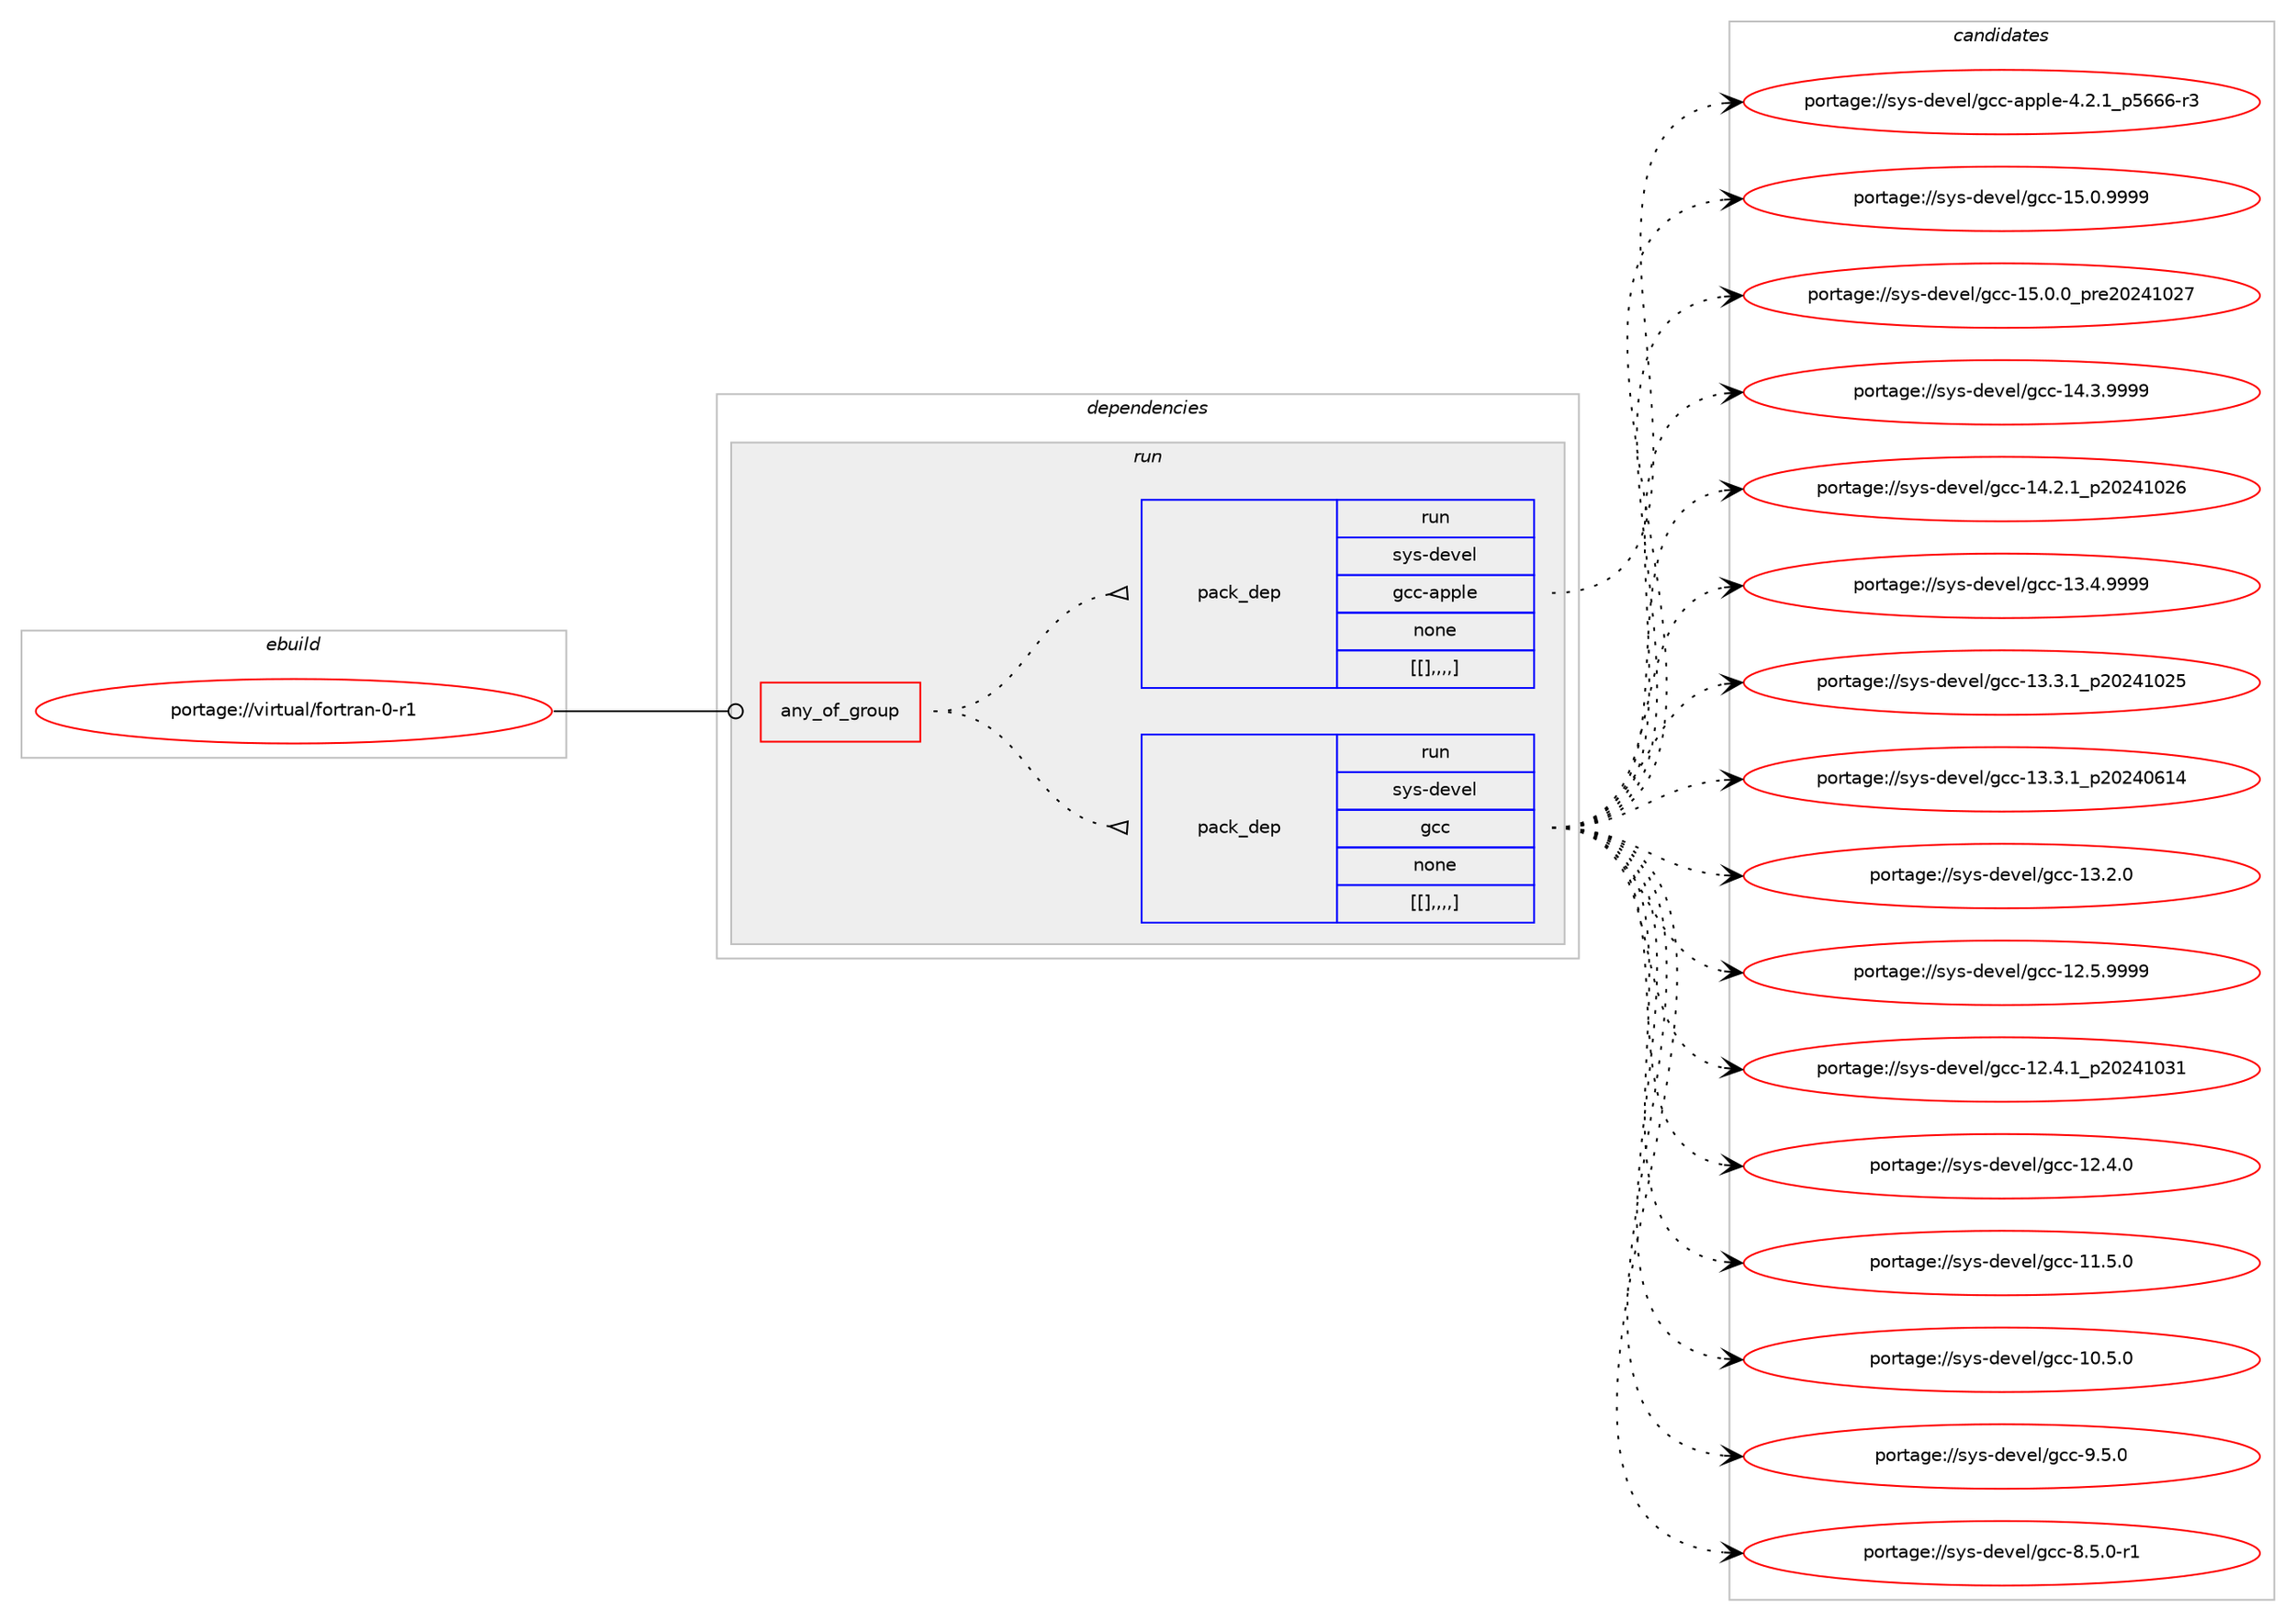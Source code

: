 digraph prolog {

# *************
# Graph options
# *************

newrank=true;
concentrate=true;
compound=true;
graph [rankdir=LR,fontname=Helvetica,fontsize=10,ranksep=1.5];#, ranksep=2.5, nodesep=0.2];
edge  [arrowhead=vee];
node  [fontname=Helvetica,fontsize=10];

# **********
# The ebuild
# **********

subgraph cluster_leftcol {
color=gray;
label=<<i>ebuild</i>>;
id [label="portage://virtual/fortran-0-r1", color=red, width=4, href="../virtual/fortran-0-r1.svg"];
}

# ****************
# The dependencies
# ****************

subgraph cluster_midcol {
color=gray;
label=<<i>dependencies</i>>;
subgraph cluster_compile {
fillcolor="#eeeeee";
style=filled;
label=<<i>compile</i>>;
}
subgraph cluster_compileandrun {
fillcolor="#eeeeee";
style=filled;
label=<<i>compile and run</i>>;
}
subgraph cluster_run {
fillcolor="#eeeeee";
style=filled;
label=<<i>run</i>>;
subgraph any30 {
dependency1465 [label=<<TABLE BORDER="0" CELLBORDER="1" CELLSPACING="0" CELLPADDING="4"><TR><TD CELLPADDING="10">any_of_group</TD></TR></TABLE>>, shape=none, color=red];subgraph pack1131 {
dependency1472 [label=<<TABLE BORDER="0" CELLBORDER="1" CELLSPACING="0" CELLPADDING="4" WIDTH="220"><TR><TD ROWSPAN="6" CELLPADDING="30">pack_dep</TD></TR><TR><TD WIDTH="110">run</TD></TR><TR><TD>sys-devel</TD></TR><TR><TD>gcc</TD></TR><TR><TD>none</TD></TR><TR><TD>[[],,,,]</TD></TR></TABLE>>, shape=none, color=blue];
}
dependency1465:e -> dependency1472:w [weight=20,style="dotted",arrowhead="oinv"];
subgraph pack1136 {
dependency1479 [label=<<TABLE BORDER="0" CELLBORDER="1" CELLSPACING="0" CELLPADDING="4" WIDTH="220"><TR><TD ROWSPAN="6" CELLPADDING="30">pack_dep</TD></TR><TR><TD WIDTH="110">run</TD></TR><TR><TD>sys-devel</TD></TR><TR><TD>gcc-apple</TD></TR><TR><TD>none</TD></TR><TR><TD>[[],,,,]</TD></TR></TABLE>>, shape=none, color=blue];
}
dependency1465:e -> dependency1479:w [weight=20,style="dotted",arrowhead="oinv"];
}
id:e -> dependency1465:w [weight=20,style="solid",arrowhead="odot"];
}
}

# **************
# The candidates
# **************

subgraph cluster_choices {
rank=same;
color=gray;
label=<<i>candidates</i>>;

subgraph choice995 {
color=black;
nodesep=1;
choice1151211154510010111810110847103999945495346484657575757 [label="portage://sys-devel/gcc-15.0.9999", color=red, width=4,href="../sys-devel/gcc-15.0.9999.svg"];
choice1151211154510010111810110847103999945495346484648951121141015048505249485055 [label="portage://sys-devel/gcc-15.0.0_pre20241027", color=red, width=4,href="../sys-devel/gcc-15.0.0_pre20241027.svg"];
choice1151211154510010111810110847103999945495246514657575757 [label="portage://sys-devel/gcc-14.3.9999", color=red, width=4,href="../sys-devel/gcc-14.3.9999.svg"];
choice1151211154510010111810110847103999945495246504649951125048505249485054 [label="portage://sys-devel/gcc-14.2.1_p20241026", color=red, width=4,href="../sys-devel/gcc-14.2.1_p20241026.svg"];
choice1151211154510010111810110847103999945495146524657575757 [label="portage://sys-devel/gcc-13.4.9999", color=red, width=4,href="../sys-devel/gcc-13.4.9999.svg"];
choice1151211154510010111810110847103999945495146514649951125048505249485053 [label="portage://sys-devel/gcc-13.3.1_p20241025", color=red, width=4,href="../sys-devel/gcc-13.3.1_p20241025.svg"];
choice1151211154510010111810110847103999945495146514649951125048505248544952 [label="portage://sys-devel/gcc-13.3.1_p20240614", color=red, width=4,href="../sys-devel/gcc-13.3.1_p20240614.svg"];
choice1151211154510010111810110847103999945495146504648 [label="portage://sys-devel/gcc-13.2.0", color=red, width=4,href="../sys-devel/gcc-13.2.0.svg"];
choice1151211154510010111810110847103999945495046534657575757 [label="portage://sys-devel/gcc-12.5.9999", color=red, width=4,href="../sys-devel/gcc-12.5.9999.svg"];
choice1151211154510010111810110847103999945495046524649951125048505249485149 [label="portage://sys-devel/gcc-12.4.1_p20241031", color=red, width=4,href="../sys-devel/gcc-12.4.1_p20241031.svg"];
choice1151211154510010111810110847103999945495046524648 [label="portage://sys-devel/gcc-12.4.0", color=red, width=4,href="../sys-devel/gcc-12.4.0.svg"];
choice1151211154510010111810110847103999945494946534648 [label="portage://sys-devel/gcc-11.5.0", color=red, width=4,href="../sys-devel/gcc-11.5.0.svg"];
choice1151211154510010111810110847103999945494846534648 [label="portage://sys-devel/gcc-10.5.0", color=red, width=4,href="../sys-devel/gcc-10.5.0.svg"];
choice11512111545100101118101108471039999455746534648 [label="portage://sys-devel/gcc-9.5.0", color=red, width=4,href="../sys-devel/gcc-9.5.0.svg"];
choice115121115451001011181011084710399994556465346484511449 [label="portage://sys-devel/gcc-8.5.0-r1", color=red, width=4,href="../sys-devel/gcc-8.5.0-r1.svg"];
dependency1472:e -> choice1151211154510010111810110847103999945495346484657575757:w [style=dotted,weight="100"];
dependency1472:e -> choice1151211154510010111810110847103999945495346484648951121141015048505249485055:w [style=dotted,weight="100"];
dependency1472:e -> choice1151211154510010111810110847103999945495246514657575757:w [style=dotted,weight="100"];
dependency1472:e -> choice1151211154510010111810110847103999945495246504649951125048505249485054:w [style=dotted,weight="100"];
dependency1472:e -> choice1151211154510010111810110847103999945495146524657575757:w [style=dotted,weight="100"];
dependency1472:e -> choice1151211154510010111810110847103999945495146514649951125048505249485053:w [style=dotted,weight="100"];
dependency1472:e -> choice1151211154510010111810110847103999945495146514649951125048505248544952:w [style=dotted,weight="100"];
dependency1472:e -> choice1151211154510010111810110847103999945495146504648:w [style=dotted,weight="100"];
dependency1472:e -> choice1151211154510010111810110847103999945495046534657575757:w [style=dotted,weight="100"];
dependency1472:e -> choice1151211154510010111810110847103999945495046524649951125048505249485149:w [style=dotted,weight="100"];
dependency1472:e -> choice1151211154510010111810110847103999945495046524648:w [style=dotted,weight="100"];
dependency1472:e -> choice1151211154510010111810110847103999945494946534648:w [style=dotted,weight="100"];
dependency1472:e -> choice1151211154510010111810110847103999945494846534648:w [style=dotted,weight="100"];
dependency1472:e -> choice11512111545100101118101108471039999455746534648:w [style=dotted,weight="100"];
dependency1472:e -> choice115121115451001011181011084710399994556465346484511449:w [style=dotted,weight="100"];
}
subgraph choice1012 {
color=black;
nodesep=1;
choice11512111545100101118101108471039999459711211210810145524650464995112535454544511451 [label="portage://sys-devel/gcc-apple-4.2.1_p5666-r3", color=red, width=4,href="../sys-devel/gcc-apple-4.2.1_p5666-r3.svg"];
dependency1479:e -> choice11512111545100101118101108471039999459711211210810145524650464995112535454544511451:w [style=dotted,weight="100"];
}
}

}
